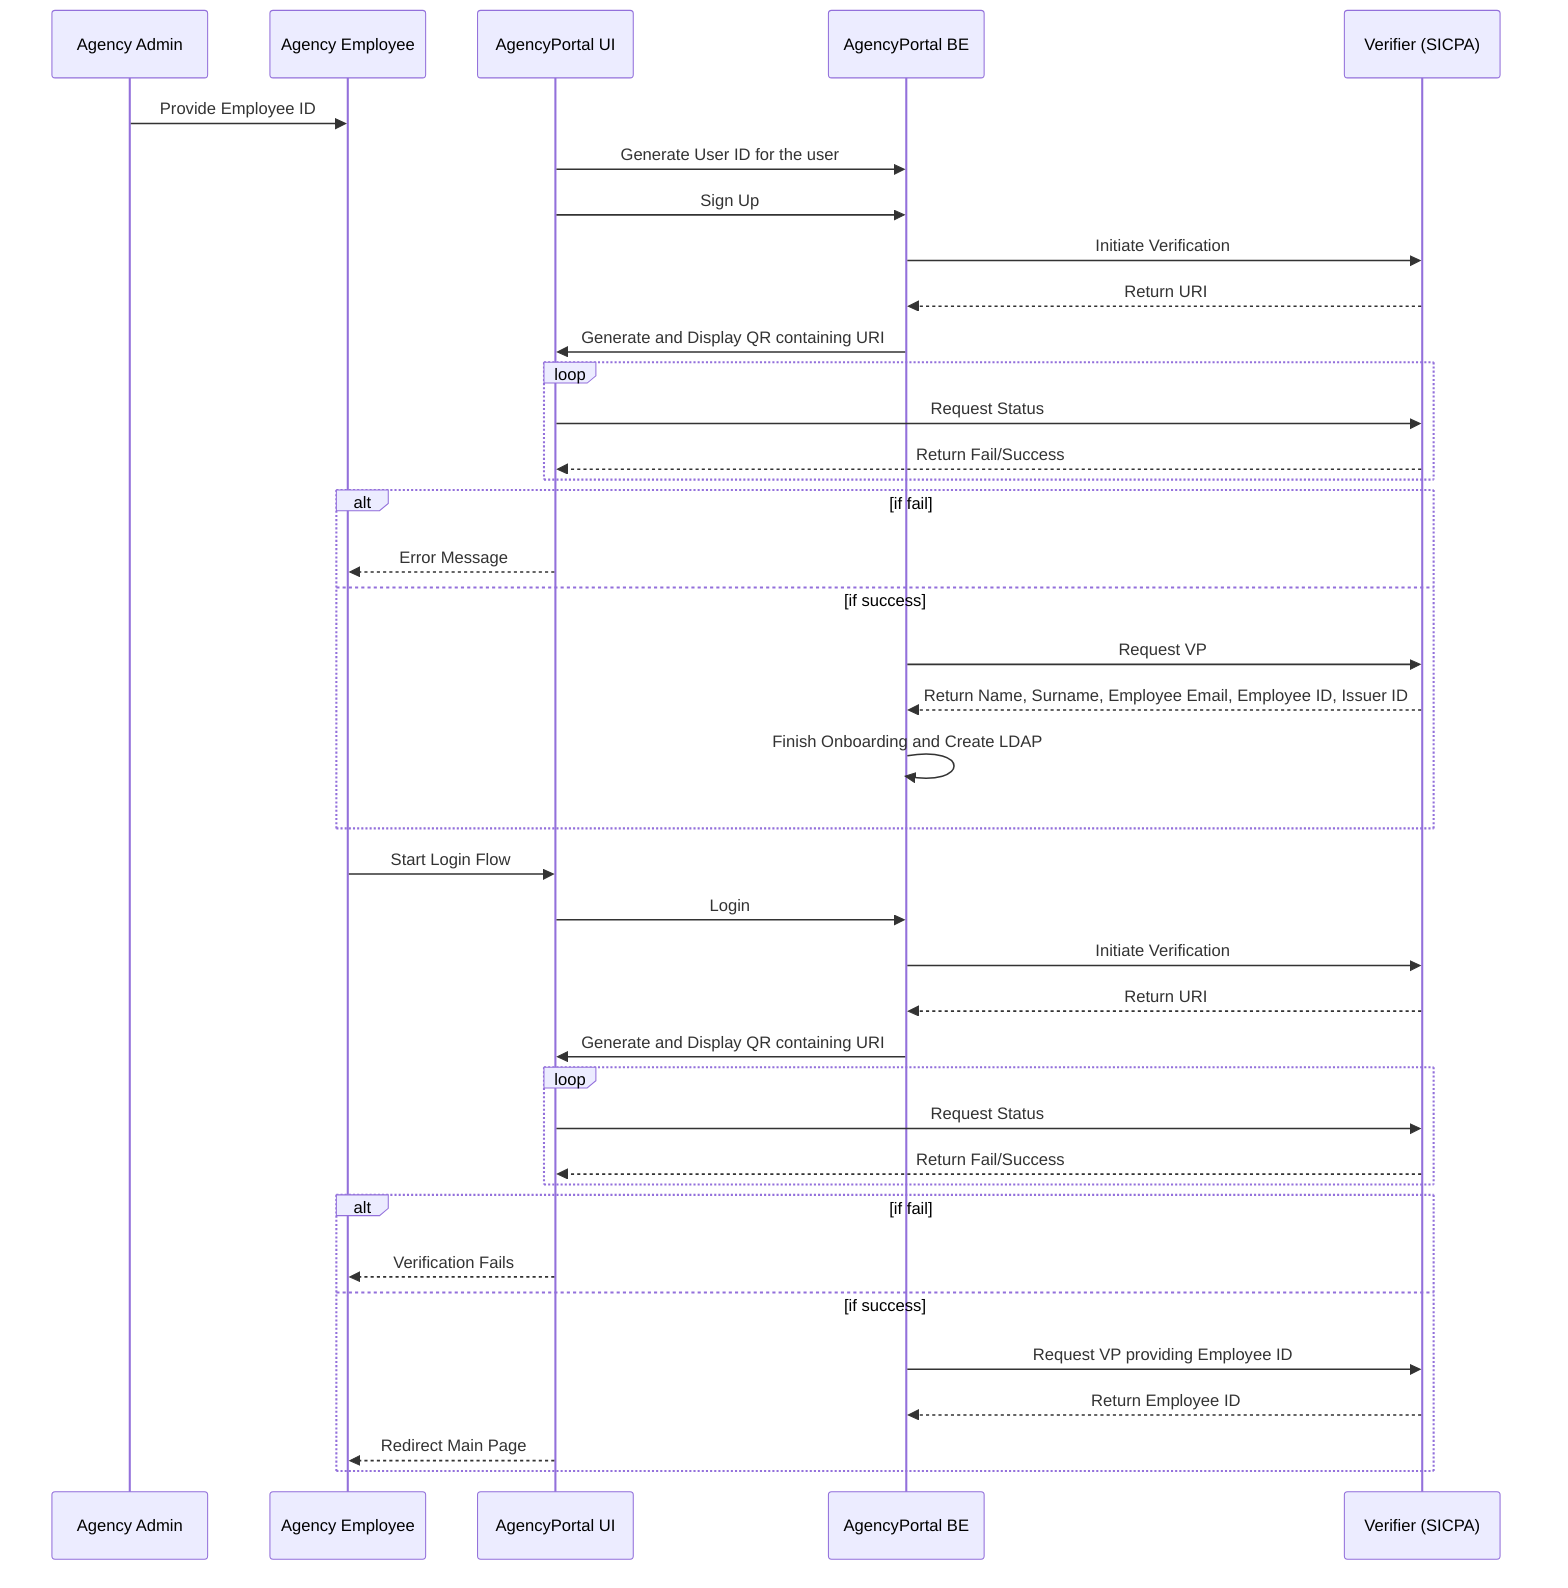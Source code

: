 sequenceDiagram

    participant AA as Agency Admin

    participant AE as Agency Employee

    participant UI as AgencyPortal UI

    participant BE as AgencyPortal BE

    participant V as Verifier (SICPA)

    AA->>AE: Provide Employee ID

    UI->>BE: Generate User ID for the user

    
    
    


    UI->>BE: Sign Up

    BE->>V: Initiate Verification

    V-->>BE: Return URI

    BE->>UI: Generate and Display QR containing URI

    loop 

        UI->>V: Request Status

        V-->>UI: Return Fail/Success

    end

    alt if fail

        UI-->>AE: Error Message

    else if success

        BE->>V: Request VP

        V-->>BE: Return Name, Surname, Employee Email, Employee ID, Issuer ID

        BE->>BE: Finish Onboarding and Create LDAP

    end

    AE->>UI: Start Login Flow

    UI->>BE: Login

    BE->>V: Initiate Verification

    V-->>BE: Return URI

    BE->>UI: Generate and Display QR containing URI

    loop 

        UI->>V: Request Status

        V-->>UI: Return Fail/Success

    end

    alt if fail

        UI-->>AE: Verification Fails

    else if success

        BE->>V: Request VP providing Employee ID

        V-->>BE: Return Employee ID

        UI-->>AE: Redirect Main Page

    end